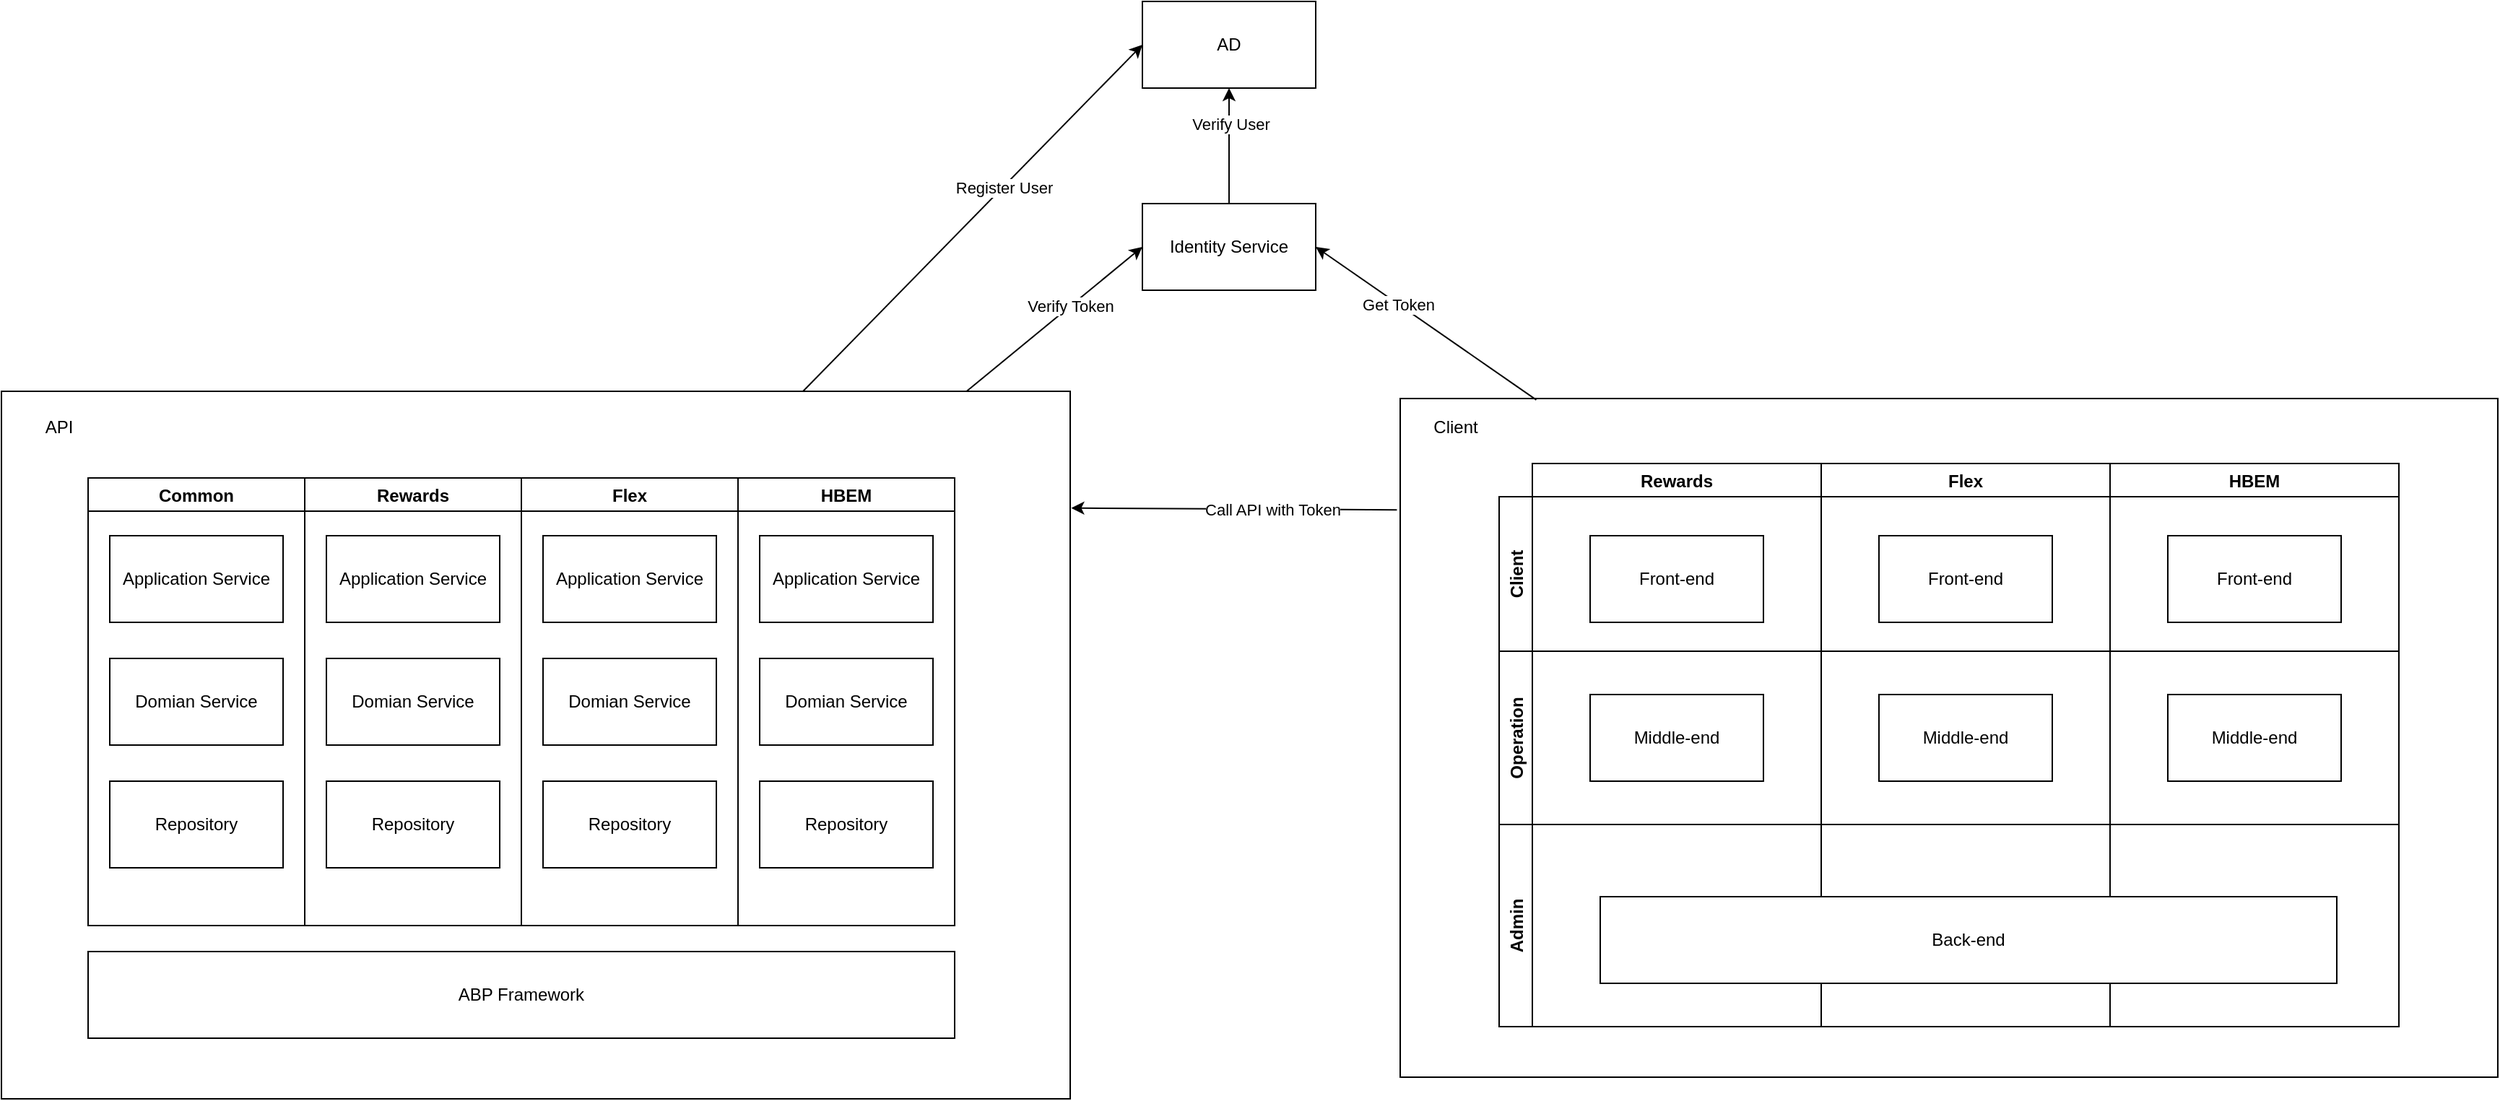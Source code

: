 <mxfile version="20.1.1" type="github">
  <diagram id="swRwdmD24nRBNKfR8wYX" name="Overall">
    <mxGraphModel dx="3122" dy="1862" grid="1" gridSize="10" guides="1" tooltips="1" connect="1" arrows="1" fold="1" page="1" pageScale="1" pageWidth="850" pageHeight="1100" math="0" shadow="0">
      <root>
        <mxCell id="0" />
        <mxCell id="1" parent="0" />
        <mxCell id="dLYd8MaffXc8T0qKadW--39" value="" style="rounded=0;whiteSpace=wrap;html=1;" vertex="1" parent="1">
          <mxGeometry x="-930" y="180" width="740" height="490" as="geometry" />
        </mxCell>
        <mxCell id="dLYd8MaffXc8T0qKadW--20" value="" style="rounded=0;whiteSpace=wrap;html=1;" vertex="1" parent="1">
          <mxGeometry x="38.5" y="185" width="760" height="470" as="geometry" />
        </mxCell>
        <mxCell id="dLYd8MaffXc8T0qKadW--1" value="Identity Service" style="rounded=0;whiteSpace=wrap;html=1;" vertex="1" parent="1">
          <mxGeometry x="-140" y="50" width="120" height="60" as="geometry" />
        </mxCell>
        <mxCell id="dLYd8MaffXc8T0qKadW--3" value="Rewards" style="swimlane;" vertex="1" parent="1">
          <mxGeometry x="130" y="230" width="200" height="390" as="geometry" />
        </mxCell>
        <mxCell id="dLYd8MaffXc8T0qKadW--2" value="Front-end" style="rounded=0;whiteSpace=wrap;html=1;" vertex="1" parent="dLYd8MaffXc8T0qKadW--3">
          <mxGeometry x="40" y="50" width="120" height="60" as="geometry" />
        </mxCell>
        <mxCell id="dLYd8MaffXc8T0qKadW--4" value="Middle-end" style="rounded=0;whiteSpace=wrap;html=1;" vertex="1" parent="dLYd8MaffXc8T0qKadW--3">
          <mxGeometry x="40" y="160" width="120" height="60" as="geometry" />
        </mxCell>
        <mxCell id="dLYd8MaffXc8T0qKadW--6" value="Flex" style="swimlane;" vertex="1" parent="1">
          <mxGeometry x="330" y="230" width="200" height="390" as="geometry" />
        </mxCell>
        <mxCell id="dLYd8MaffXc8T0qKadW--7" value="Front-end" style="rounded=0;whiteSpace=wrap;html=1;" vertex="1" parent="dLYd8MaffXc8T0qKadW--6">
          <mxGeometry x="40" y="50" width="120" height="60" as="geometry" />
        </mxCell>
        <mxCell id="dLYd8MaffXc8T0qKadW--8" value="Middle-end" style="rounded=0;whiteSpace=wrap;html=1;" vertex="1" parent="dLYd8MaffXc8T0qKadW--6">
          <mxGeometry x="40" y="160" width="120" height="60" as="geometry" />
        </mxCell>
        <mxCell id="dLYd8MaffXc8T0qKadW--10" value="HBEM" style="swimlane;" vertex="1" parent="1">
          <mxGeometry x="530" y="230" width="200" height="390" as="geometry" />
        </mxCell>
        <mxCell id="dLYd8MaffXc8T0qKadW--11" value="Front-end" style="rounded=0;whiteSpace=wrap;html=1;" vertex="1" parent="dLYd8MaffXc8T0qKadW--10">
          <mxGeometry x="40" y="50" width="120" height="60" as="geometry" />
        </mxCell>
        <mxCell id="dLYd8MaffXc8T0qKadW--12" value="Middle-end" style="rounded=0;whiteSpace=wrap;html=1;" vertex="1" parent="dLYd8MaffXc8T0qKadW--10">
          <mxGeometry x="40" y="160" width="120" height="60" as="geometry" />
        </mxCell>
        <mxCell id="dLYd8MaffXc8T0qKadW--14" value="Admin" style="swimlane;horizontal=0;" vertex="1" parent="1">
          <mxGeometry x="107" y="480" width="623" height="140" as="geometry" />
        </mxCell>
        <mxCell id="dLYd8MaffXc8T0qKadW--5" value="Back-end" style="rounded=0;whiteSpace=wrap;html=1;" vertex="1" parent="dLYd8MaffXc8T0qKadW--14">
          <mxGeometry x="70" y="50" width="510" height="60" as="geometry" />
        </mxCell>
        <mxCell id="dLYd8MaffXc8T0qKadW--17" value="Operation" style="swimlane;horizontal=0;" vertex="1" parent="1">
          <mxGeometry x="107" y="360" width="623" height="120" as="geometry" />
        </mxCell>
        <mxCell id="dLYd8MaffXc8T0qKadW--19" value="Client" style="swimlane;horizontal=0;" vertex="1" parent="1">
          <mxGeometry x="107" y="253" width="623" height="107" as="geometry" />
        </mxCell>
        <mxCell id="dLYd8MaffXc8T0qKadW--21" value="Client" style="text;html=1;strokeColor=none;fillColor=none;align=center;verticalAlign=middle;whiteSpace=wrap;rounded=0;" vertex="1" parent="1">
          <mxGeometry x="47" y="190" width="60" height="30" as="geometry" />
        </mxCell>
        <mxCell id="dLYd8MaffXc8T0qKadW--22" value="Rewards" style="swimlane;" vertex="1" parent="1">
          <mxGeometry x="-720" y="240" width="150" height="310" as="geometry" />
        </mxCell>
        <mxCell id="dLYd8MaffXc8T0qKadW--23" value="Application Service" style="rounded=0;whiteSpace=wrap;html=1;" vertex="1" parent="dLYd8MaffXc8T0qKadW--22">
          <mxGeometry x="15" y="40" width="120" height="60" as="geometry" />
        </mxCell>
        <mxCell id="dLYd8MaffXc8T0qKadW--31" value="Domian Service" style="rounded=0;whiteSpace=wrap;html=1;" vertex="1" parent="dLYd8MaffXc8T0qKadW--22">
          <mxGeometry x="15" y="125" width="120" height="60" as="geometry" />
        </mxCell>
        <mxCell id="dLYd8MaffXc8T0qKadW--35" value="Repository" style="rounded=0;whiteSpace=wrap;html=1;" vertex="1" parent="dLYd8MaffXc8T0qKadW--22">
          <mxGeometry x="15" y="210" width="120" height="60" as="geometry" />
        </mxCell>
        <mxCell id="dLYd8MaffXc8T0qKadW--24" value="Common" style="swimlane;" vertex="1" parent="1">
          <mxGeometry x="-870" y="240" width="150" height="310" as="geometry" />
        </mxCell>
        <mxCell id="dLYd8MaffXc8T0qKadW--25" value="Application Service" style="rounded=0;whiteSpace=wrap;html=1;" vertex="1" parent="dLYd8MaffXc8T0qKadW--24">
          <mxGeometry x="15" y="40" width="120" height="60" as="geometry" />
        </mxCell>
        <mxCell id="dLYd8MaffXc8T0qKadW--30" value="Domian Service" style="rounded=0;whiteSpace=wrap;html=1;" vertex="1" parent="dLYd8MaffXc8T0qKadW--24">
          <mxGeometry x="15" y="125" width="120" height="60" as="geometry" />
        </mxCell>
        <mxCell id="dLYd8MaffXc8T0qKadW--34" value="Repository" style="rounded=0;whiteSpace=wrap;html=1;" vertex="1" parent="dLYd8MaffXc8T0qKadW--24">
          <mxGeometry x="15" y="210" width="120" height="60" as="geometry" />
        </mxCell>
        <mxCell id="dLYd8MaffXc8T0qKadW--26" value="Flex" style="swimlane;" vertex="1" parent="1">
          <mxGeometry x="-570" y="240" width="150" height="310" as="geometry" />
        </mxCell>
        <mxCell id="dLYd8MaffXc8T0qKadW--27" value="Application Service" style="rounded=0;whiteSpace=wrap;html=1;" vertex="1" parent="dLYd8MaffXc8T0qKadW--26">
          <mxGeometry x="15" y="40" width="120" height="60" as="geometry" />
        </mxCell>
        <mxCell id="dLYd8MaffXc8T0qKadW--32" value="Domian Service" style="rounded=0;whiteSpace=wrap;html=1;" vertex="1" parent="dLYd8MaffXc8T0qKadW--26">
          <mxGeometry x="15" y="125" width="120" height="60" as="geometry" />
        </mxCell>
        <mxCell id="dLYd8MaffXc8T0qKadW--36" value="Repository" style="rounded=0;whiteSpace=wrap;html=1;" vertex="1" parent="dLYd8MaffXc8T0qKadW--26">
          <mxGeometry x="15" y="210" width="120" height="60" as="geometry" />
        </mxCell>
        <mxCell id="dLYd8MaffXc8T0qKadW--28" value="HBEM" style="swimlane;" vertex="1" parent="1">
          <mxGeometry x="-420" y="240" width="150" height="310" as="geometry" />
        </mxCell>
        <mxCell id="dLYd8MaffXc8T0qKadW--29" value="Application Service" style="rounded=0;whiteSpace=wrap;html=1;" vertex="1" parent="dLYd8MaffXc8T0qKadW--28">
          <mxGeometry x="15" y="40" width="120" height="60" as="geometry" />
        </mxCell>
        <mxCell id="dLYd8MaffXc8T0qKadW--33" value="Domian Service" style="rounded=0;whiteSpace=wrap;html=1;" vertex="1" parent="dLYd8MaffXc8T0qKadW--28">
          <mxGeometry x="15" y="125" width="120" height="60" as="geometry" />
        </mxCell>
        <mxCell id="dLYd8MaffXc8T0qKadW--37" value="Repository" style="rounded=0;whiteSpace=wrap;html=1;" vertex="1" parent="dLYd8MaffXc8T0qKadW--28">
          <mxGeometry x="15" y="210" width="120" height="60" as="geometry" />
        </mxCell>
        <mxCell id="dLYd8MaffXc8T0qKadW--40" value="API" style="text;html=1;strokeColor=none;fillColor=none;align=center;verticalAlign=middle;whiteSpace=wrap;rounded=0;" vertex="1" parent="1">
          <mxGeometry x="-920" y="190" width="60" height="30" as="geometry" />
        </mxCell>
        <mxCell id="dLYd8MaffXc8T0qKadW--41" value="ABP Framework" style="rounded=0;whiteSpace=wrap;html=1;" vertex="1" parent="1">
          <mxGeometry x="-870" y="568" width="600" height="60" as="geometry" />
        </mxCell>
        <mxCell id="dLYd8MaffXc8T0qKadW--42" value="AD" style="rounded=0;whiteSpace=wrap;html=1;" vertex="1" parent="1">
          <mxGeometry x="-140" y="-90" width="120" height="60" as="geometry" />
        </mxCell>
        <mxCell id="dLYd8MaffXc8T0qKadW--44" value="" style="endArrow=classic;startArrow=none;html=1;rounded=0;entryX=0.5;entryY=1;entryDx=0;entryDy=0;startFill=0;" edge="1" parent="1" source="dLYd8MaffXc8T0qKadW--1" target="dLYd8MaffXc8T0qKadW--42">
          <mxGeometry width="50" height="50" relative="1" as="geometry">
            <mxPoint x="-380" y="40" as="sourcePoint" />
            <mxPoint x="-330" y="-10" as="targetPoint" />
          </mxGeometry>
        </mxCell>
        <mxCell id="dLYd8MaffXc8T0qKadW--51" value="Verify User" style="edgeLabel;html=1;align=center;verticalAlign=middle;resizable=0;points=[];" vertex="1" connectable="0" parent="dLYd8MaffXc8T0qKadW--44">
          <mxGeometry x="0.375" y="-1" relative="1" as="geometry">
            <mxPoint as="offset" />
          </mxGeometry>
        </mxCell>
        <mxCell id="dLYd8MaffXc8T0qKadW--45" value="" style="endArrow=classic;startArrow=none;html=1;rounded=0;entryX=0;entryY=0.5;entryDx=0;entryDy=0;startFill=0;" edge="1" parent="1" source="dLYd8MaffXc8T0qKadW--39" target="dLYd8MaffXc8T0qKadW--1">
          <mxGeometry width="50" height="50" relative="1" as="geometry">
            <mxPoint x="-340" y="140" as="sourcePoint" />
            <mxPoint x="-290" y="90" as="targetPoint" />
          </mxGeometry>
        </mxCell>
        <mxCell id="dLYd8MaffXc8T0qKadW--50" value="Verify Token" style="edgeLabel;html=1;align=center;verticalAlign=middle;resizable=0;points=[];" vertex="1" connectable="0" parent="dLYd8MaffXc8T0qKadW--45">
          <mxGeometry x="0.179" relative="1" as="geometry">
            <mxPoint as="offset" />
          </mxGeometry>
        </mxCell>
        <mxCell id="dLYd8MaffXc8T0qKadW--46" value="" style="endArrow=classic;startArrow=none;html=1;rounded=0;entryX=1;entryY=0.5;entryDx=0;entryDy=0;exitX=0.124;exitY=0.002;exitDx=0;exitDy=0;exitPerimeter=0;startFill=0;" edge="1" parent="1" source="dLYd8MaffXc8T0qKadW--20" target="dLYd8MaffXc8T0qKadW--1">
          <mxGeometry width="50" height="50" relative="1" as="geometry">
            <mxPoint x="160.001" y="130" as="sourcePoint" />
            <mxPoint x="281.74" y="30" as="targetPoint" />
          </mxGeometry>
        </mxCell>
        <mxCell id="dLYd8MaffXc8T0qKadW--48" value="Get Token" style="edgeLabel;html=1;align=center;verticalAlign=middle;resizable=0;points=[];" vertex="1" connectable="0" parent="dLYd8MaffXc8T0qKadW--46">
          <mxGeometry x="0.257" relative="1" as="geometry">
            <mxPoint as="offset" />
          </mxGeometry>
        </mxCell>
        <mxCell id="dLYd8MaffXc8T0qKadW--47" value="" style="endArrow=none;startArrow=classic;html=1;rounded=0;entryX=-0.003;entryY=0.164;entryDx=0;entryDy=0;entryPerimeter=0;exitX=1.001;exitY=0.165;exitDx=0;exitDy=0;exitPerimeter=0;endFill=0;" edge="1" parent="1" source="dLYd8MaffXc8T0qKadW--39" target="dLYd8MaffXc8T0qKadW--20">
          <mxGeometry width="50" height="50" relative="1" as="geometry">
            <mxPoint x="-129.999" y="290" as="sourcePoint" />
            <mxPoint x="-8.26" y="190" as="targetPoint" />
          </mxGeometry>
        </mxCell>
        <mxCell id="dLYd8MaffXc8T0qKadW--49" value="Call API with Token" style="edgeLabel;html=1;align=center;verticalAlign=middle;resizable=0;points=[];" vertex="1" connectable="0" parent="dLYd8MaffXc8T0qKadW--47">
          <mxGeometry x="0.235" relative="1" as="geometry">
            <mxPoint as="offset" />
          </mxGeometry>
        </mxCell>
        <mxCell id="dLYd8MaffXc8T0qKadW--52" value="" style="endArrow=classic;startArrow=none;html=1;rounded=0;entryX=0;entryY=0.5;entryDx=0;entryDy=0;startFill=0;exitX=0.75;exitY=0;exitDx=0;exitDy=0;" edge="1" parent="1" source="dLYd8MaffXc8T0qKadW--39" target="dLYd8MaffXc8T0qKadW--42">
          <mxGeometry width="50" height="50" relative="1" as="geometry">
            <mxPoint x="-499.999" y="40" as="sourcePoint" />
            <mxPoint x="-378.26" y="-60" as="targetPoint" />
          </mxGeometry>
        </mxCell>
        <mxCell id="dLYd8MaffXc8T0qKadW--53" value="Register User" style="edgeLabel;html=1;align=center;verticalAlign=middle;resizable=0;points=[];" vertex="1" connectable="0" parent="dLYd8MaffXc8T0qKadW--52">
          <mxGeometry x="0.179" relative="1" as="geometry">
            <mxPoint as="offset" />
          </mxGeometry>
        </mxCell>
      </root>
    </mxGraphModel>
  </diagram>
</mxfile>
